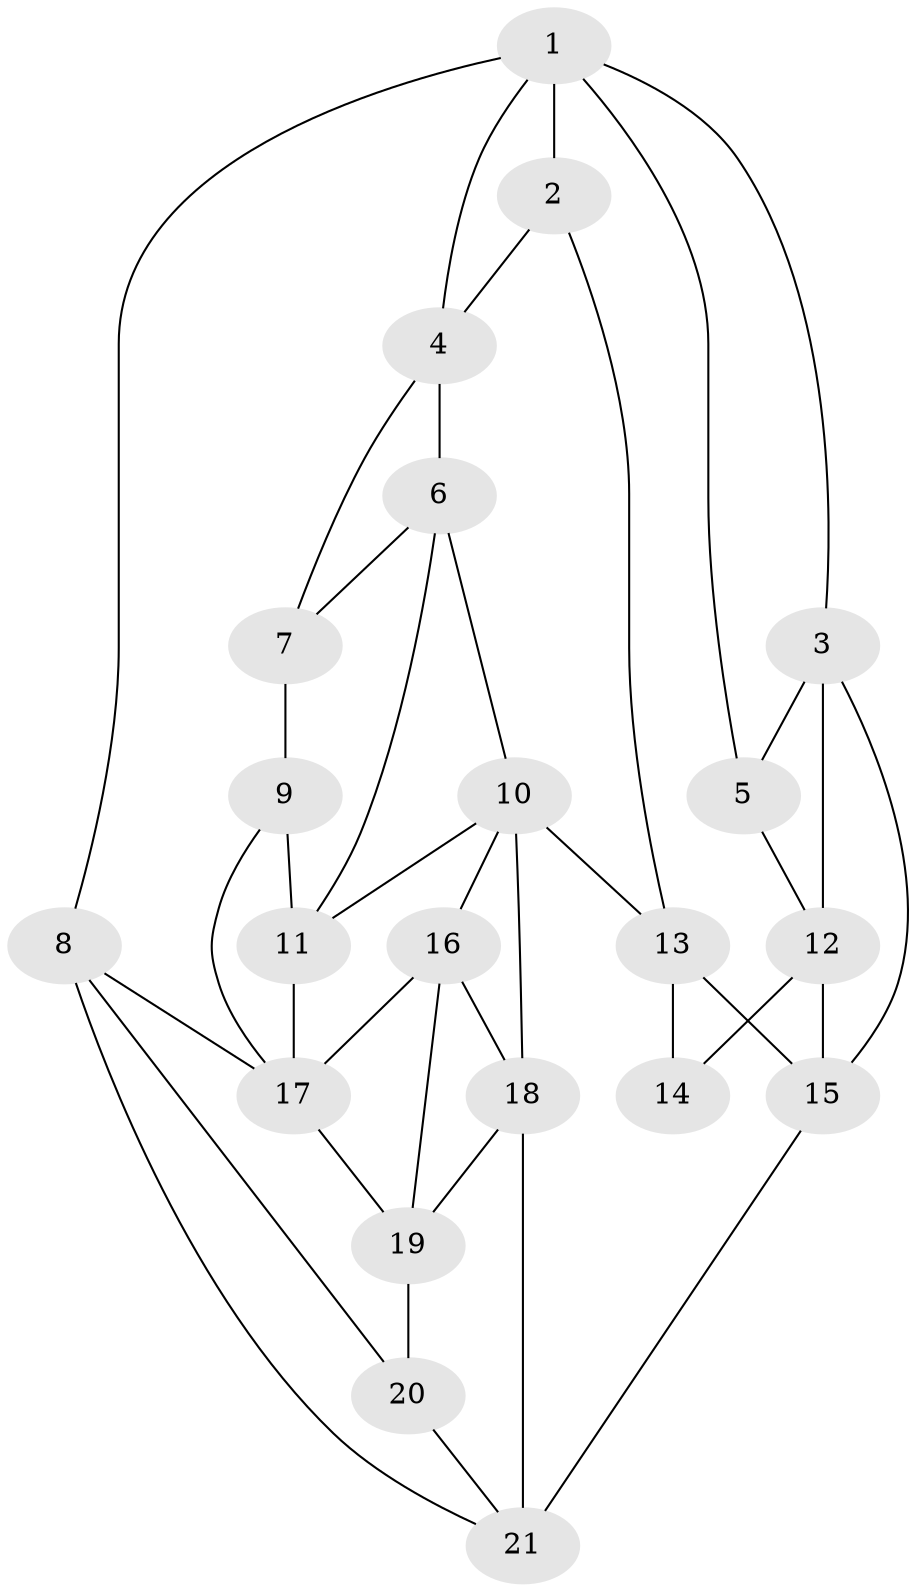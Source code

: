 // original degree distribution, {3: 0.029411764705882353, 4: 0.27941176470588236, 5: 0.47058823529411764, 6: 0.22058823529411764}
// Generated by graph-tools (version 1.1) at 2025/38/03/04/25 23:38:31]
// undirected, 21 vertices, 40 edges
graph export_dot {
  node [color=gray90,style=filled];
  1;
  2;
  3;
  4;
  5;
  6;
  7;
  8;
  9;
  10;
  11;
  12;
  13;
  14;
  15;
  16;
  17;
  18;
  19;
  20;
  21;
  1 -- 2 [weight=2.0];
  1 -- 3 [weight=1.0];
  1 -- 4 [weight=1.0];
  1 -- 5 [weight=1.0];
  1 -- 8 [weight=1.0];
  2 -- 4 [weight=2.0];
  2 -- 13 [weight=1.0];
  3 -- 5 [weight=2.0];
  3 -- 12 [weight=1.0];
  3 -- 15 [weight=1.0];
  4 -- 6 [weight=2.0];
  4 -- 7 [weight=1.0];
  5 -- 12 [weight=1.0];
  6 -- 7 [weight=1.0];
  6 -- 10 [weight=1.0];
  6 -- 11 [weight=1.0];
  7 -- 9 [weight=2.0];
  8 -- 17 [weight=1.0];
  8 -- 20 [weight=1.0];
  8 -- 21 [weight=1.0];
  9 -- 11 [weight=2.0];
  9 -- 17 [weight=1.0];
  10 -- 11 [weight=1.0];
  10 -- 13 [weight=1.0];
  10 -- 16 [weight=1.0];
  10 -- 18 [weight=1.0];
  11 -- 17 [weight=1.0];
  12 -- 14 [weight=2.0];
  12 -- 15 [weight=1.0];
  13 -- 14 [weight=2.0];
  13 -- 15 [weight=1.0];
  15 -- 21 [weight=2.0];
  16 -- 17 [weight=1.0];
  16 -- 18 [weight=1.0];
  16 -- 19 [weight=1.0];
  17 -- 19 [weight=1.0];
  18 -- 19 [weight=1.0];
  18 -- 21 [weight=1.0];
  19 -- 20 [weight=2.0];
  20 -- 21 [weight=1.0];
}
